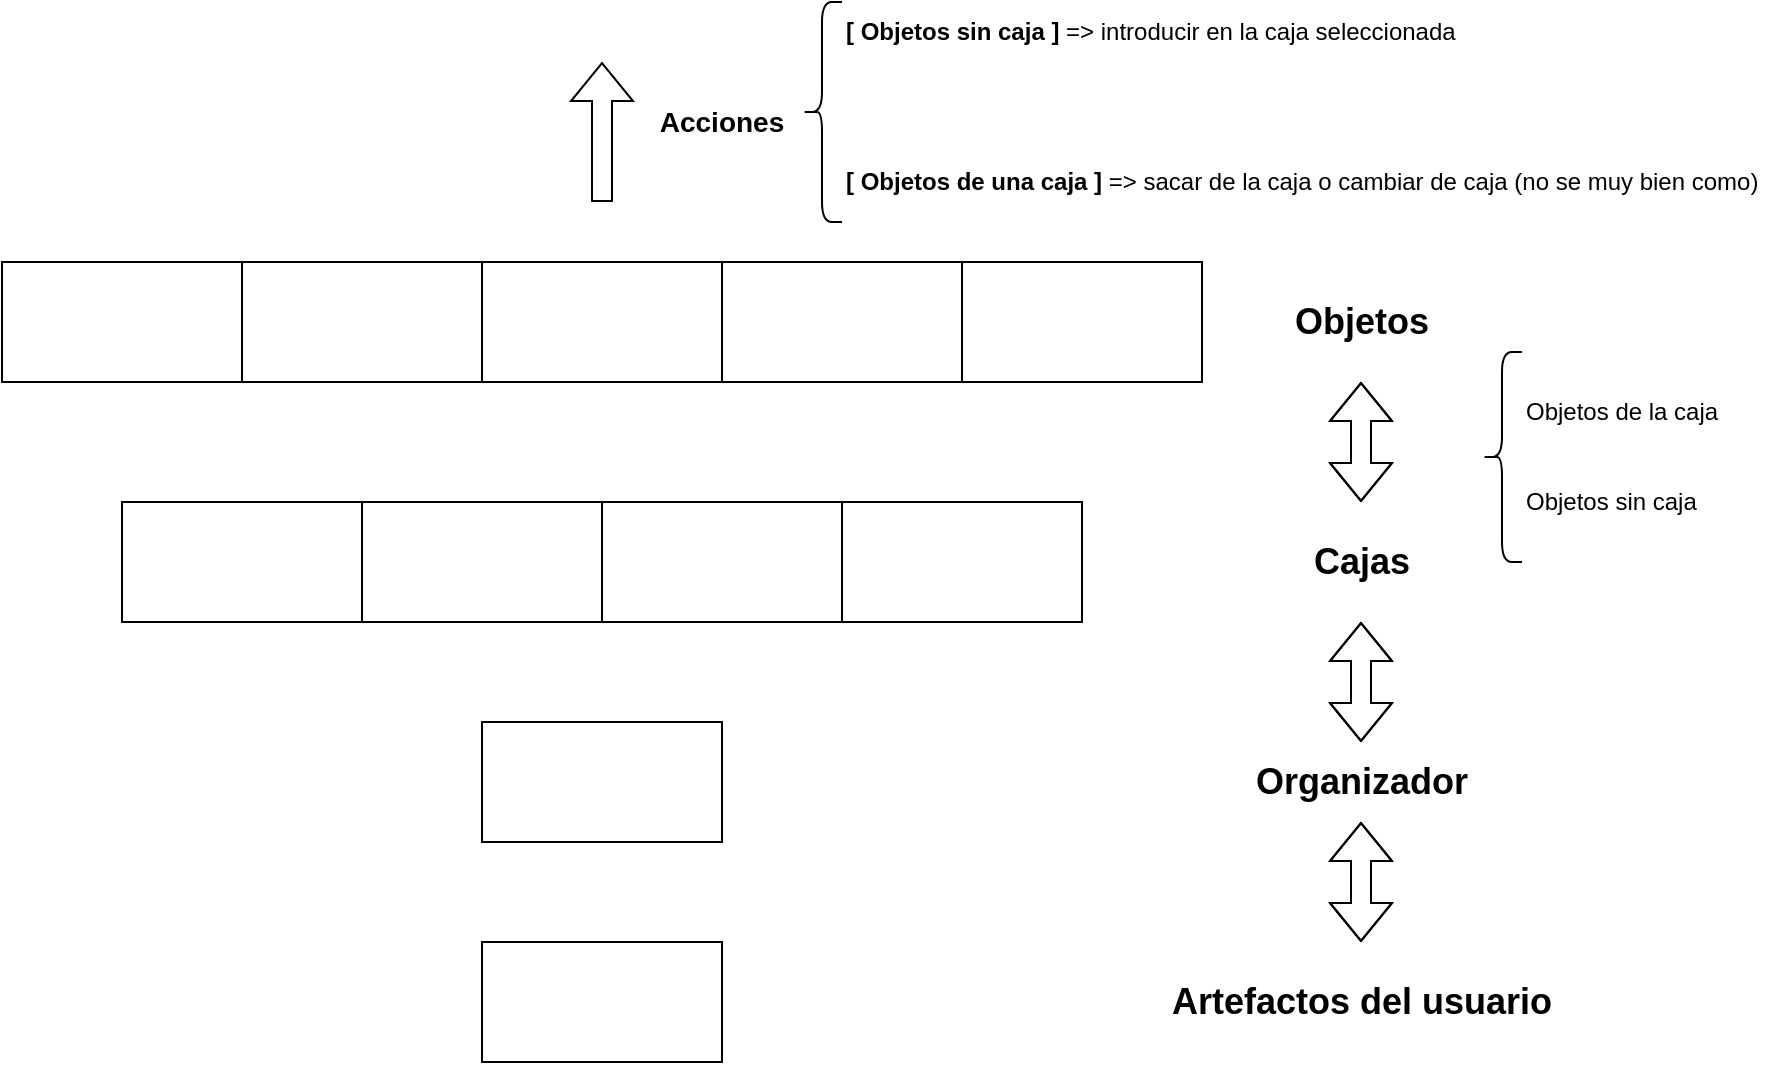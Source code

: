 <mxfile version="22.0.2" type="device">
  <diagram name="Pàgina-1" id="IxYWWTzPHsdPAGy0Ay2p">
    <mxGraphModel dx="1434" dy="883" grid="1" gridSize="10" guides="1" tooltips="1" connect="1" arrows="1" fold="1" page="1" pageScale="1" pageWidth="1169" pageHeight="1654" math="0" shadow="0">
      <root>
        <mxCell id="0" />
        <mxCell id="1" parent="0" />
        <mxCell id="sENCa7EgpjyNLpazRj3D-10" value="" style="group" vertex="1" connectable="0" parent="1">
          <mxGeometry x="90" y="280" width="600" height="60" as="geometry" />
        </mxCell>
        <mxCell id="sENCa7EgpjyNLpazRj3D-5" value="" style="rounded=0;whiteSpace=wrap;html=1;" vertex="1" parent="sENCa7EgpjyNLpazRj3D-10">
          <mxGeometry width="120" height="60" as="geometry" />
        </mxCell>
        <mxCell id="sENCa7EgpjyNLpazRj3D-6" value="" style="rounded=0;whiteSpace=wrap;html=1;" vertex="1" parent="sENCa7EgpjyNLpazRj3D-10">
          <mxGeometry x="120" width="120" height="60" as="geometry" />
        </mxCell>
        <mxCell id="sENCa7EgpjyNLpazRj3D-7" value="" style="rounded=0;whiteSpace=wrap;html=1;" vertex="1" parent="sENCa7EgpjyNLpazRj3D-10">
          <mxGeometry x="240" width="120" height="60" as="geometry" />
        </mxCell>
        <mxCell id="sENCa7EgpjyNLpazRj3D-8" value="" style="rounded=0;whiteSpace=wrap;html=1;" vertex="1" parent="sENCa7EgpjyNLpazRj3D-10">
          <mxGeometry x="360" width="120" height="60" as="geometry" />
        </mxCell>
        <mxCell id="sENCa7EgpjyNLpazRj3D-9" value="" style="rounded=0;whiteSpace=wrap;html=1;" vertex="1" parent="sENCa7EgpjyNLpazRj3D-10">
          <mxGeometry x="480" width="120" height="60" as="geometry" />
        </mxCell>
        <mxCell id="sENCa7EgpjyNLpazRj3D-11" value="" style="group" vertex="1" connectable="0" parent="1">
          <mxGeometry x="150" y="400" width="480" height="60" as="geometry" />
        </mxCell>
        <mxCell id="sENCa7EgpjyNLpazRj3D-1" value="" style="rounded=0;whiteSpace=wrap;html=1;" vertex="1" parent="sENCa7EgpjyNLpazRj3D-11">
          <mxGeometry width="120" height="60" as="geometry" />
        </mxCell>
        <mxCell id="sENCa7EgpjyNLpazRj3D-2" value="" style="rounded=0;whiteSpace=wrap;html=1;" vertex="1" parent="sENCa7EgpjyNLpazRj3D-11">
          <mxGeometry x="120" width="120" height="60" as="geometry" />
        </mxCell>
        <mxCell id="sENCa7EgpjyNLpazRj3D-3" value="" style="rounded=0;whiteSpace=wrap;html=1;" vertex="1" parent="sENCa7EgpjyNLpazRj3D-11">
          <mxGeometry x="240" width="120" height="60" as="geometry" />
        </mxCell>
        <mxCell id="sENCa7EgpjyNLpazRj3D-4" value="" style="rounded=0;whiteSpace=wrap;html=1;" vertex="1" parent="sENCa7EgpjyNLpazRj3D-11">
          <mxGeometry x="360" width="120" height="60" as="geometry" />
        </mxCell>
        <mxCell id="sENCa7EgpjyNLpazRj3D-12" value="Objetos" style="text;html=1;strokeColor=none;fillColor=none;align=center;verticalAlign=middle;whiteSpace=wrap;rounded=0;fontSize=18;fontStyle=1" vertex="1" parent="1">
          <mxGeometry x="740" y="295" width="60" height="30" as="geometry" />
        </mxCell>
        <mxCell id="sENCa7EgpjyNLpazRj3D-13" value="Cajas" style="text;html=1;strokeColor=none;fillColor=none;align=center;verticalAlign=middle;whiteSpace=wrap;rounded=0;fontSize=18;fontStyle=1" vertex="1" parent="1">
          <mxGeometry x="740" y="415" width="60" height="30" as="geometry" />
        </mxCell>
        <mxCell id="sENCa7EgpjyNLpazRj3D-14" value="" style="shape=flexArrow;endArrow=classic;startArrow=classic;html=1;rounded=0;" edge="1" parent="1">
          <mxGeometry width="100" height="100" relative="1" as="geometry">
            <mxPoint x="769.5" y="400" as="sourcePoint" />
            <mxPoint x="769.5" y="340" as="targetPoint" />
            <Array as="points">
              <mxPoint x="769.5" y="370" />
            </Array>
          </mxGeometry>
        </mxCell>
        <mxCell id="sENCa7EgpjyNLpazRj3D-15" value="" style="rounded=0;whiteSpace=wrap;html=1;" vertex="1" parent="1">
          <mxGeometry x="330" y="510" width="120" height="60" as="geometry" />
        </mxCell>
        <mxCell id="sENCa7EgpjyNLpazRj3D-17" value="" style="shape=flexArrow;endArrow=classic;startArrow=classic;html=1;rounded=0;" edge="1" parent="1">
          <mxGeometry width="100" height="100" relative="1" as="geometry">
            <mxPoint x="769.5" y="520" as="sourcePoint" />
            <mxPoint x="769.5" y="460" as="targetPoint" />
            <Array as="points">
              <mxPoint x="769.5" y="490" />
            </Array>
          </mxGeometry>
        </mxCell>
        <mxCell id="sENCa7EgpjyNLpazRj3D-18" value="Organizador" style="text;html=1;strokeColor=none;fillColor=none;align=center;verticalAlign=middle;whiteSpace=wrap;rounded=0;fontSize=18;fontStyle=1" vertex="1" parent="1">
          <mxGeometry x="665" y="525" width="210" height="30" as="geometry" />
        </mxCell>
        <mxCell id="sENCa7EgpjyNLpazRj3D-19" value="" style="shape=flexArrow;endArrow=classic;html=1;rounded=0;" edge="1" parent="1">
          <mxGeometry width="50" height="50" relative="1" as="geometry">
            <mxPoint x="390" y="250" as="sourcePoint" />
            <mxPoint x="390" y="180" as="targetPoint" />
          </mxGeometry>
        </mxCell>
        <mxCell id="sENCa7EgpjyNLpazRj3D-20" value="&lt;b&gt;&lt;font style=&quot;font-size: 14px;&quot;&gt;Acciones&lt;/font&gt;&lt;/b&gt;" style="text;html=1;strokeColor=none;fillColor=none;align=center;verticalAlign=middle;whiteSpace=wrap;rounded=0;" vertex="1" parent="1">
          <mxGeometry x="420" y="195" width="60" height="30" as="geometry" />
        </mxCell>
        <mxCell id="sENCa7EgpjyNLpazRj3D-21" value="" style="shape=curlyBracket;whiteSpace=wrap;html=1;rounded=1;labelPosition=left;verticalLabelPosition=middle;align=right;verticalAlign=middle;" vertex="1" parent="1">
          <mxGeometry x="490" y="150" width="20" height="110" as="geometry" />
        </mxCell>
        <mxCell id="sENCa7EgpjyNLpazRj3D-22" value="&lt;b&gt;[ Objetos sin caja ]&lt;/b&gt; =&amp;gt; introducir en la caja seleccionada" style="text;html=1;strokeColor=none;fillColor=none;align=left;verticalAlign=middle;whiteSpace=wrap;rounded=0;" vertex="1" parent="1">
          <mxGeometry x="510" y="150" width="430" height="30" as="geometry" />
        </mxCell>
        <mxCell id="sENCa7EgpjyNLpazRj3D-23" value="&lt;b&gt;[ Objetos de una caja ]&lt;/b&gt; =&amp;gt; sacar de la caja o cambiar de caja (no se muy bien como)" style="text;html=1;strokeColor=none;fillColor=none;align=left;verticalAlign=middle;whiteSpace=wrap;rounded=0;" vertex="1" parent="1">
          <mxGeometry x="510" y="225" width="470" height="30" as="geometry" />
        </mxCell>
        <mxCell id="sENCa7EgpjyNLpazRj3D-24" value="" style="shape=flexArrow;endArrow=classic;startArrow=classic;html=1;rounded=0;" edge="1" parent="1">
          <mxGeometry width="100" height="100" relative="1" as="geometry">
            <mxPoint x="769.5" y="620" as="sourcePoint" />
            <mxPoint x="769.5" y="560" as="targetPoint" />
            <Array as="points">
              <mxPoint x="769.5" y="590" />
            </Array>
          </mxGeometry>
        </mxCell>
        <mxCell id="sENCa7EgpjyNLpazRj3D-25" value="" style="rounded=0;whiteSpace=wrap;html=1;" vertex="1" parent="1">
          <mxGeometry x="330" y="620" width="120" height="60" as="geometry" />
        </mxCell>
        <mxCell id="sENCa7EgpjyNLpazRj3D-26" value="Artefactos del usuario" style="text;html=1;strokeColor=none;fillColor=none;align=center;verticalAlign=middle;whiteSpace=wrap;rounded=0;fontSize=18;fontStyle=1" vertex="1" parent="1">
          <mxGeometry x="665" y="635" width="210" height="30" as="geometry" />
        </mxCell>
        <mxCell id="sENCa7EgpjyNLpazRj3D-28" value="" style="shape=curlyBracket;whiteSpace=wrap;html=1;rounded=1;labelPosition=left;verticalLabelPosition=middle;align=right;verticalAlign=middle;" vertex="1" parent="1">
          <mxGeometry x="830" y="325" width="20" height="105" as="geometry" />
        </mxCell>
        <mxCell id="sENCa7EgpjyNLpazRj3D-29" value="Objetos de la caja" style="text;html=1;strokeColor=none;fillColor=none;align=left;verticalAlign=middle;whiteSpace=wrap;rounded=0;" vertex="1" parent="1">
          <mxGeometry x="850" y="340" width="130" height="30" as="geometry" />
        </mxCell>
        <mxCell id="sENCa7EgpjyNLpazRj3D-30" value="Objetos sin caja" style="text;html=1;strokeColor=none;fillColor=none;align=left;verticalAlign=middle;whiteSpace=wrap;rounded=0;" vertex="1" parent="1">
          <mxGeometry x="850" y="385" width="130" height="30" as="geometry" />
        </mxCell>
      </root>
    </mxGraphModel>
  </diagram>
</mxfile>
